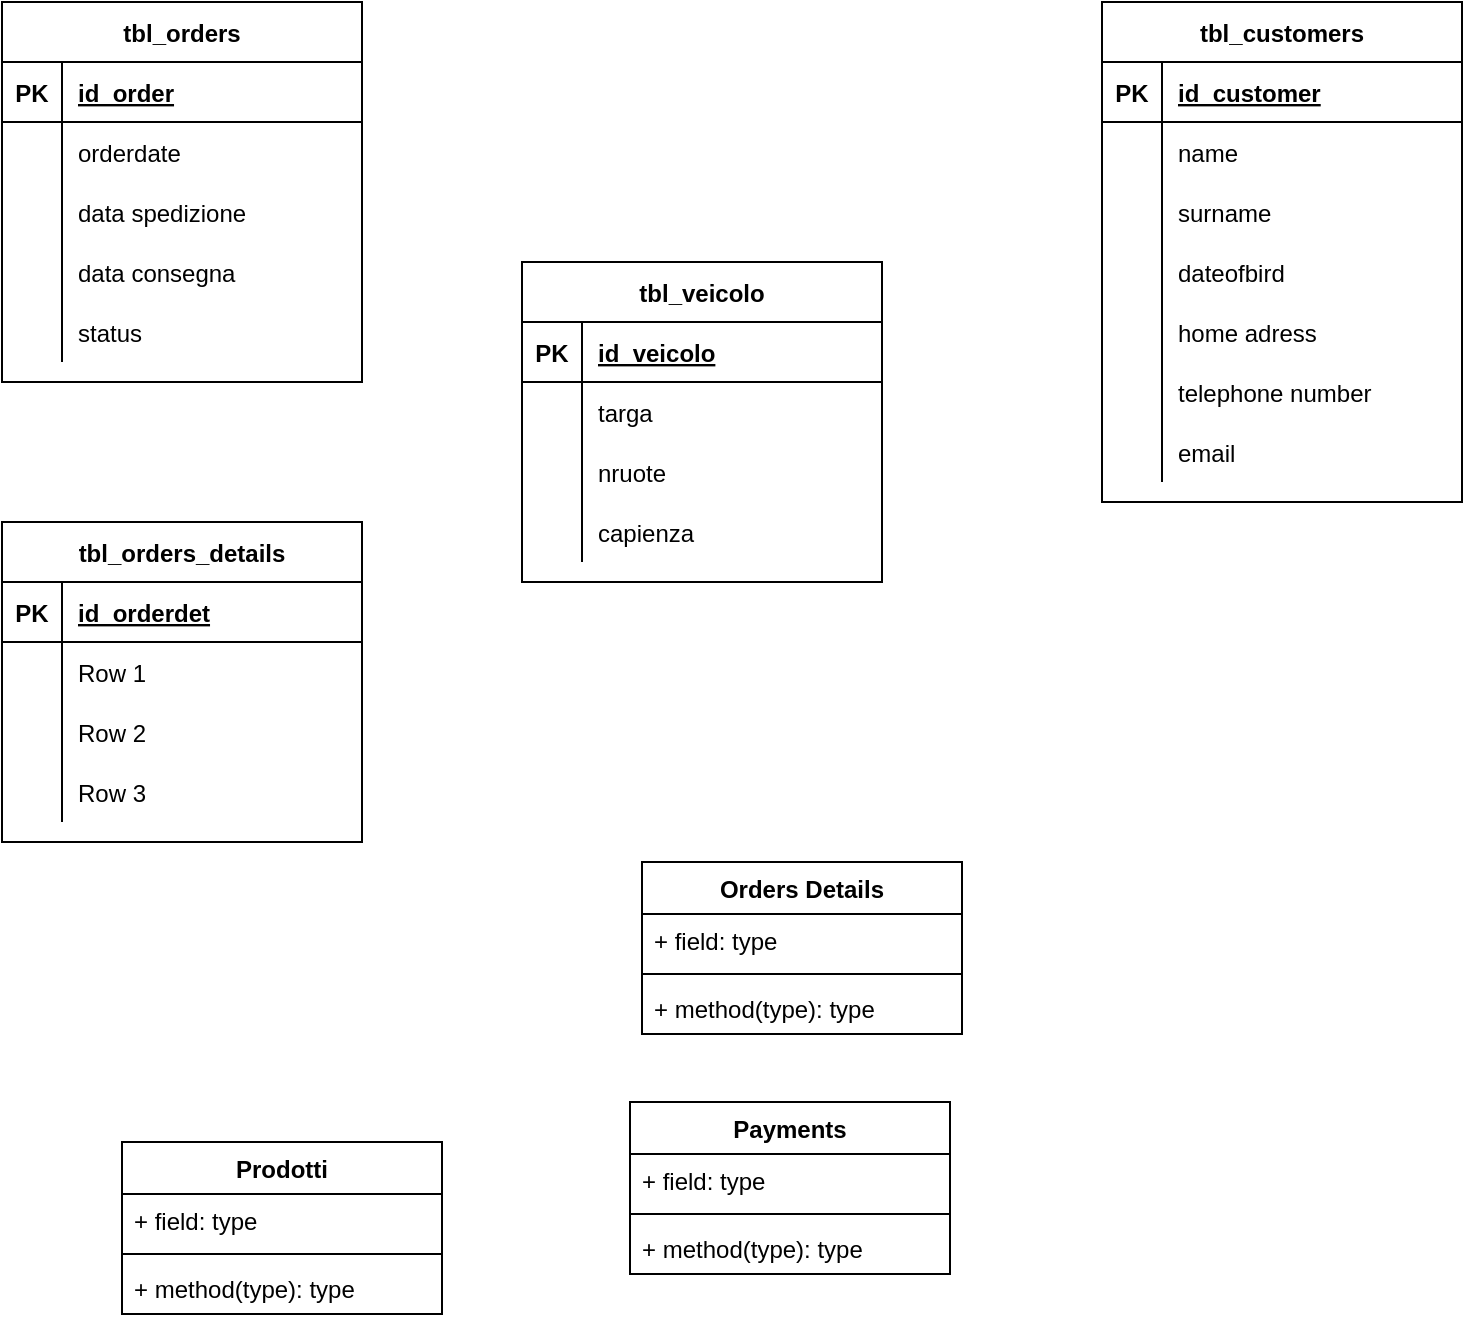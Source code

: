 <mxfile version="14.2.7" type="github">
  <diagram id="C5RBs43oDa-KdzZeNtuy" name="Page-1">
    <mxGraphModel dx="1108" dy="520" grid="1" gridSize="10" guides="1" tooltips="1" connect="1" arrows="1" fold="1" page="1" pageScale="1" pageWidth="827" pageHeight="1169" math="0" shadow="0">
      <root>
        <mxCell id="WIyWlLk6GJQsqaUBKTNV-0" />
        <mxCell id="WIyWlLk6GJQsqaUBKTNV-1" parent="WIyWlLk6GJQsqaUBKTNV-0" />
        <mxCell id="oxhVK4L8mouNjwBvJsMF-21" value="Orders Details" style="swimlane;fontStyle=1;align=center;verticalAlign=top;childLayout=stackLayout;horizontal=1;startSize=26;horizontalStack=0;resizeParent=1;resizeParentMax=0;resizeLast=0;collapsible=1;marginBottom=0;" vertex="1" parent="WIyWlLk6GJQsqaUBKTNV-1">
          <mxGeometry x="360" y="470" width="160" height="86" as="geometry" />
        </mxCell>
        <mxCell id="oxhVK4L8mouNjwBvJsMF-22" value="+ field: type" style="text;strokeColor=none;fillColor=none;align=left;verticalAlign=top;spacingLeft=4;spacingRight=4;overflow=hidden;rotatable=0;points=[[0,0.5],[1,0.5]];portConstraint=eastwest;" vertex="1" parent="oxhVK4L8mouNjwBvJsMF-21">
          <mxGeometry y="26" width="160" height="26" as="geometry" />
        </mxCell>
        <mxCell id="oxhVK4L8mouNjwBvJsMF-23" value="" style="line;strokeWidth=1;fillColor=none;align=left;verticalAlign=middle;spacingTop=-1;spacingLeft=3;spacingRight=3;rotatable=0;labelPosition=right;points=[];portConstraint=eastwest;" vertex="1" parent="oxhVK4L8mouNjwBvJsMF-21">
          <mxGeometry y="52" width="160" height="8" as="geometry" />
        </mxCell>
        <mxCell id="oxhVK4L8mouNjwBvJsMF-24" value="+ method(type): type" style="text;strokeColor=none;fillColor=none;align=left;verticalAlign=top;spacingLeft=4;spacingRight=4;overflow=hidden;rotatable=0;points=[[0,0.5],[1,0.5]];portConstraint=eastwest;" vertex="1" parent="oxhVK4L8mouNjwBvJsMF-21">
          <mxGeometry y="60" width="160" height="26" as="geometry" />
        </mxCell>
        <mxCell id="oxhVK4L8mouNjwBvJsMF-25" value="Payments" style="swimlane;fontStyle=1;align=center;verticalAlign=top;childLayout=stackLayout;horizontal=1;startSize=26;horizontalStack=0;resizeParent=1;resizeParentMax=0;resizeLast=0;collapsible=1;marginBottom=0;" vertex="1" parent="WIyWlLk6GJQsqaUBKTNV-1">
          <mxGeometry x="354" y="590" width="160" height="86" as="geometry" />
        </mxCell>
        <mxCell id="oxhVK4L8mouNjwBvJsMF-26" value="+ field: type" style="text;strokeColor=none;fillColor=none;align=left;verticalAlign=top;spacingLeft=4;spacingRight=4;overflow=hidden;rotatable=0;points=[[0,0.5],[1,0.5]];portConstraint=eastwest;" vertex="1" parent="oxhVK4L8mouNjwBvJsMF-25">
          <mxGeometry y="26" width="160" height="26" as="geometry" />
        </mxCell>
        <mxCell id="oxhVK4L8mouNjwBvJsMF-27" value="" style="line;strokeWidth=1;fillColor=none;align=left;verticalAlign=middle;spacingTop=-1;spacingLeft=3;spacingRight=3;rotatable=0;labelPosition=right;points=[];portConstraint=eastwest;" vertex="1" parent="oxhVK4L8mouNjwBvJsMF-25">
          <mxGeometry y="52" width="160" height="8" as="geometry" />
        </mxCell>
        <mxCell id="oxhVK4L8mouNjwBvJsMF-28" value="+ method(type): type" style="text;strokeColor=none;fillColor=none;align=left;verticalAlign=top;spacingLeft=4;spacingRight=4;overflow=hidden;rotatable=0;points=[[0,0.5],[1,0.5]];portConstraint=eastwest;" vertex="1" parent="oxhVK4L8mouNjwBvJsMF-25">
          <mxGeometry y="60" width="160" height="26" as="geometry" />
        </mxCell>
        <mxCell id="oxhVK4L8mouNjwBvJsMF-29" value="Prodotti" style="swimlane;fontStyle=1;align=center;verticalAlign=top;childLayout=stackLayout;horizontal=1;startSize=26;horizontalStack=0;resizeParent=1;resizeParentMax=0;resizeLast=0;collapsible=1;marginBottom=0;" vertex="1" parent="WIyWlLk6GJQsqaUBKTNV-1">
          <mxGeometry x="100" y="610" width="160" height="86" as="geometry" />
        </mxCell>
        <mxCell id="oxhVK4L8mouNjwBvJsMF-30" value="+ field: type" style="text;strokeColor=none;fillColor=none;align=left;verticalAlign=top;spacingLeft=4;spacingRight=4;overflow=hidden;rotatable=0;points=[[0,0.5],[1,0.5]];portConstraint=eastwest;" vertex="1" parent="oxhVK4L8mouNjwBvJsMF-29">
          <mxGeometry y="26" width="160" height="26" as="geometry" />
        </mxCell>
        <mxCell id="oxhVK4L8mouNjwBvJsMF-31" value="" style="line;strokeWidth=1;fillColor=none;align=left;verticalAlign=middle;spacingTop=-1;spacingLeft=3;spacingRight=3;rotatable=0;labelPosition=right;points=[];portConstraint=eastwest;" vertex="1" parent="oxhVK4L8mouNjwBvJsMF-29">
          <mxGeometry y="52" width="160" height="8" as="geometry" />
        </mxCell>
        <mxCell id="oxhVK4L8mouNjwBvJsMF-32" value="+ method(type): type" style="text;strokeColor=none;fillColor=none;align=left;verticalAlign=top;spacingLeft=4;spacingRight=4;overflow=hidden;rotatable=0;points=[[0,0.5],[1,0.5]];portConstraint=eastwest;" vertex="1" parent="oxhVK4L8mouNjwBvJsMF-29">
          <mxGeometry y="60" width="160" height="26" as="geometry" />
        </mxCell>
        <mxCell id="oxhVK4L8mouNjwBvJsMF-38" value="tbl_customers" style="shape=table;startSize=30;container=1;collapsible=1;childLayout=tableLayout;fixedRows=1;rowLines=0;fontStyle=1;align=center;resizeLast=1;" vertex="1" parent="WIyWlLk6GJQsqaUBKTNV-1">
          <mxGeometry x="590" y="40" width="180" height="250" as="geometry" />
        </mxCell>
        <mxCell id="oxhVK4L8mouNjwBvJsMF-39" value="" style="shape=partialRectangle;collapsible=0;dropTarget=0;pointerEvents=0;fillColor=none;top=0;left=0;bottom=1;right=0;points=[[0,0.5],[1,0.5]];portConstraint=eastwest;" vertex="1" parent="oxhVK4L8mouNjwBvJsMF-38">
          <mxGeometry y="30" width="180" height="30" as="geometry" />
        </mxCell>
        <mxCell id="oxhVK4L8mouNjwBvJsMF-40" value="PK" style="shape=partialRectangle;connectable=0;fillColor=none;top=0;left=0;bottom=0;right=0;fontStyle=1;overflow=hidden;" vertex="1" parent="oxhVK4L8mouNjwBvJsMF-39">
          <mxGeometry width="30" height="30" as="geometry" />
        </mxCell>
        <mxCell id="oxhVK4L8mouNjwBvJsMF-41" value="id_customer" style="shape=partialRectangle;connectable=0;fillColor=none;top=0;left=0;bottom=0;right=0;align=left;spacingLeft=6;fontStyle=5;overflow=hidden;" vertex="1" parent="oxhVK4L8mouNjwBvJsMF-39">
          <mxGeometry x="30" width="150" height="30" as="geometry" />
        </mxCell>
        <mxCell id="oxhVK4L8mouNjwBvJsMF-42" value="" style="shape=partialRectangle;collapsible=0;dropTarget=0;pointerEvents=0;fillColor=none;top=0;left=0;bottom=0;right=0;points=[[0,0.5],[1,0.5]];portConstraint=eastwest;" vertex="1" parent="oxhVK4L8mouNjwBvJsMF-38">
          <mxGeometry y="60" width="180" height="30" as="geometry" />
        </mxCell>
        <mxCell id="oxhVK4L8mouNjwBvJsMF-43" value="" style="shape=partialRectangle;connectable=0;fillColor=none;top=0;left=0;bottom=0;right=0;editable=1;overflow=hidden;" vertex="1" parent="oxhVK4L8mouNjwBvJsMF-42">
          <mxGeometry width="30" height="30" as="geometry" />
        </mxCell>
        <mxCell id="oxhVK4L8mouNjwBvJsMF-44" value="name" style="shape=partialRectangle;connectable=0;fillColor=none;top=0;left=0;bottom=0;right=0;align=left;spacingLeft=6;overflow=hidden;" vertex="1" parent="oxhVK4L8mouNjwBvJsMF-42">
          <mxGeometry x="30" width="150" height="30" as="geometry" />
        </mxCell>
        <mxCell id="oxhVK4L8mouNjwBvJsMF-45" value="" style="shape=partialRectangle;collapsible=0;dropTarget=0;pointerEvents=0;fillColor=none;top=0;left=0;bottom=0;right=0;points=[[0,0.5],[1,0.5]];portConstraint=eastwest;" vertex="1" parent="oxhVK4L8mouNjwBvJsMF-38">
          <mxGeometry y="90" width="180" height="30" as="geometry" />
        </mxCell>
        <mxCell id="oxhVK4L8mouNjwBvJsMF-46" value="" style="shape=partialRectangle;connectable=0;fillColor=none;top=0;left=0;bottom=0;right=0;editable=1;overflow=hidden;" vertex="1" parent="oxhVK4L8mouNjwBvJsMF-45">
          <mxGeometry width="30" height="30" as="geometry" />
        </mxCell>
        <mxCell id="oxhVK4L8mouNjwBvJsMF-47" value="surname" style="shape=partialRectangle;connectable=0;fillColor=none;top=0;left=0;bottom=0;right=0;align=left;spacingLeft=6;overflow=hidden;" vertex="1" parent="oxhVK4L8mouNjwBvJsMF-45">
          <mxGeometry x="30" width="150" height="30" as="geometry" />
        </mxCell>
        <mxCell id="oxhVK4L8mouNjwBvJsMF-48" value="" style="shape=partialRectangle;collapsible=0;dropTarget=0;pointerEvents=0;fillColor=none;top=0;left=0;bottom=0;right=0;points=[[0,0.5],[1,0.5]];portConstraint=eastwest;" vertex="1" parent="oxhVK4L8mouNjwBvJsMF-38">
          <mxGeometry y="120" width="180" height="30" as="geometry" />
        </mxCell>
        <mxCell id="oxhVK4L8mouNjwBvJsMF-49" value="" style="shape=partialRectangle;connectable=0;fillColor=none;top=0;left=0;bottom=0;right=0;editable=1;overflow=hidden;" vertex="1" parent="oxhVK4L8mouNjwBvJsMF-48">
          <mxGeometry width="30" height="30" as="geometry" />
        </mxCell>
        <mxCell id="oxhVK4L8mouNjwBvJsMF-50" value="dateofbird" style="shape=partialRectangle;connectable=0;fillColor=none;top=0;left=0;bottom=0;right=0;align=left;spacingLeft=6;overflow=hidden;" vertex="1" parent="oxhVK4L8mouNjwBvJsMF-48">
          <mxGeometry x="30" width="150" height="30" as="geometry" />
        </mxCell>
        <mxCell id="oxhVK4L8mouNjwBvJsMF-51" value="" style="shape=partialRectangle;collapsible=0;dropTarget=0;pointerEvents=0;fillColor=none;top=0;left=0;bottom=0;right=0;points=[[0,0.5],[1,0.5]];portConstraint=eastwest;" vertex="1" parent="oxhVK4L8mouNjwBvJsMF-38">
          <mxGeometry y="150" width="180" height="30" as="geometry" />
        </mxCell>
        <mxCell id="oxhVK4L8mouNjwBvJsMF-52" value="" style="shape=partialRectangle;connectable=0;fillColor=none;top=0;left=0;bottom=0;right=0;editable=1;overflow=hidden;" vertex="1" parent="oxhVK4L8mouNjwBvJsMF-51">
          <mxGeometry width="30" height="30" as="geometry" />
        </mxCell>
        <mxCell id="oxhVK4L8mouNjwBvJsMF-53" value="home adress" style="shape=partialRectangle;connectable=0;fillColor=none;top=0;left=0;bottom=0;right=0;align=left;spacingLeft=6;overflow=hidden;" vertex="1" parent="oxhVK4L8mouNjwBvJsMF-51">
          <mxGeometry x="30" width="150" height="30" as="geometry" />
        </mxCell>
        <mxCell id="oxhVK4L8mouNjwBvJsMF-54" value="" style="shape=partialRectangle;collapsible=0;dropTarget=0;pointerEvents=0;fillColor=none;top=0;left=0;bottom=0;right=0;points=[[0,0.5],[1,0.5]];portConstraint=eastwest;" vertex="1" parent="oxhVK4L8mouNjwBvJsMF-38">
          <mxGeometry y="180" width="180" height="30" as="geometry" />
        </mxCell>
        <mxCell id="oxhVK4L8mouNjwBvJsMF-55" value="" style="shape=partialRectangle;connectable=0;fillColor=none;top=0;left=0;bottom=0;right=0;editable=1;overflow=hidden;" vertex="1" parent="oxhVK4L8mouNjwBvJsMF-54">
          <mxGeometry width="30" height="30" as="geometry" />
        </mxCell>
        <mxCell id="oxhVK4L8mouNjwBvJsMF-56" value="telephone number" style="shape=partialRectangle;connectable=0;fillColor=none;top=0;left=0;bottom=0;right=0;align=left;spacingLeft=6;overflow=hidden;" vertex="1" parent="oxhVK4L8mouNjwBvJsMF-54">
          <mxGeometry x="30" width="150" height="30" as="geometry" />
        </mxCell>
        <mxCell id="oxhVK4L8mouNjwBvJsMF-57" value="" style="shape=partialRectangle;collapsible=0;dropTarget=0;pointerEvents=0;fillColor=none;top=0;left=0;bottom=0;right=0;points=[[0,0.5],[1,0.5]];portConstraint=eastwest;" vertex="1" parent="oxhVK4L8mouNjwBvJsMF-38">
          <mxGeometry y="210" width="180" height="30" as="geometry" />
        </mxCell>
        <mxCell id="oxhVK4L8mouNjwBvJsMF-58" value="" style="shape=partialRectangle;connectable=0;fillColor=none;top=0;left=0;bottom=0;right=0;editable=1;overflow=hidden;" vertex="1" parent="oxhVK4L8mouNjwBvJsMF-57">
          <mxGeometry width="30" height="30" as="geometry" />
        </mxCell>
        <mxCell id="oxhVK4L8mouNjwBvJsMF-59" value="email" style="shape=partialRectangle;connectable=0;fillColor=none;top=0;left=0;bottom=0;right=0;align=left;spacingLeft=6;overflow=hidden;" vertex="1" parent="oxhVK4L8mouNjwBvJsMF-57">
          <mxGeometry x="30" width="150" height="30" as="geometry" />
        </mxCell>
        <mxCell id="oxhVK4L8mouNjwBvJsMF-79" value="tbl_veicolo" style="shape=table;startSize=30;container=1;collapsible=1;childLayout=tableLayout;fixedRows=1;rowLines=0;fontStyle=1;align=center;resizeLast=1;" vertex="1" parent="WIyWlLk6GJQsqaUBKTNV-1">
          <mxGeometry x="300" y="170" width="180" height="160" as="geometry" />
        </mxCell>
        <mxCell id="oxhVK4L8mouNjwBvJsMF-80" value="" style="shape=partialRectangle;collapsible=0;dropTarget=0;pointerEvents=0;fillColor=none;top=0;left=0;bottom=1;right=0;points=[[0,0.5],[1,0.5]];portConstraint=eastwest;" vertex="1" parent="oxhVK4L8mouNjwBvJsMF-79">
          <mxGeometry y="30" width="180" height="30" as="geometry" />
        </mxCell>
        <mxCell id="oxhVK4L8mouNjwBvJsMF-81" value="PK" style="shape=partialRectangle;connectable=0;fillColor=none;top=0;left=0;bottom=0;right=0;fontStyle=1;overflow=hidden;" vertex="1" parent="oxhVK4L8mouNjwBvJsMF-80">
          <mxGeometry width="30" height="30" as="geometry" />
        </mxCell>
        <mxCell id="oxhVK4L8mouNjwBvJsMF-82" value="id_veicolo" style="shape=partialRectangle;connectable=0;fillColor=none;top=0;left=0;bottom=0;right=0;align=left;spacingLeft=6;fontStyle=5;overflow=hidden;" vertex="1" parent="oxhVK4L8mouNjwBvJsMF-80">
          <mxGeometry x="30" width="150" height="30" as="geometry" />
        </mxCell>
        <mxCell id="oxhVK4L8mouNjwBvJsMF-83" value="" style="shape=partialRectangle;collapsible=0;dropTarget=0;pointerEvents=0;fillColor=none;top=0;left=0;bottom=0;right=0;points=[[0,0.5],[1,0.5]];portConstraint=eastwest;" vertex="1" parent="oxhVK4L8mouNjwBvJsMF-79">
          <mxGeometry y="60" width="180" height="30" as="geometry" />
        </mxCell>
        <mxCell id="oxhVK4L8mouNjwBvJsMF-84" value="" style="shape=partialRectangle;connectable=0;fillColor=none;top=0;left=0;bottom=0;right=0;editable=1;overflow=hidden;" vertex="1" parent="oxhVK4L8mouNjwBvJsMF-83">
          <mxGeometry width="30" height="30" as="geometry" />
        </mxCell>
        <mxCell id="oxhVK4L8mouNjwBvJsMF-85" value="targa" style="shape=partialRectangle;connectable=0;fillColor=none;top=0;left=0;bottom=0;right=0;align=left;spacingLeft=6;overflow=hidden;" vertex="1" parent="oxhVK4L8mouNjwBvJsMF-83">
          <mxGeometry x="30" width="150" height="30" as="geometry" />
        </mxCell>
        <mxCell id="oxhVK4L8mouNjwBvJsMF-86" value="" style="shape=partialRectangle;collapsible=0;dropTarget=0;pointerEvents=0;fillColor=none;top=0;left=0;bottom=0;right=0;points=[[0,0.5],[1,0.5]];portConstraint=eastwest;" vertex="1" parent="oxhVK4L8mouNjwBvJsMF-79">
          <mxGeometry y="90" width="180" height="30" as="geometry" />
        </mxCell>
        <mxCell id="oxhVK4L8mouNjwBvJsMF-87" value="" style="shape=partialRectangle;connectable=0;fillColor=none;top=0;left=0;bottom=0;right=0;editable=1;overflow=hidden;" vertex="1" parent="oxhVK4L8mouNjwBvJsMF-86">
          <mxGeometry width="30" height="30" as="geometry" />
        </mxCell>
        <mxCell id="oxhVK4L8mouNjwBvJsMF-88" value="nruote" style="shape=partialRectangle;connectable=0;fillColor=none;top=0;left=0;bottom=0;right=0;align=left;spacingLeft=6;overflow=hidden;" vertex="1" parent="oxhVK4L8mouNjwBvJsMF-86">
          <mxGeometry x="30" width="150" height="30" as="geometry" />
        </mxCell>
        <mxCell id="oxhVK4L8mouNjwBvJsMF-89" value="" style="shape=partialRectangle;collapsible=0;dropTarget=0;pointerEvents=0;fillColor=none;top=0;left=0;bottom=0;right=0;points=[[0,0.5],[1,0.5]];portConstraint=eastwest;" vertex="1" parent="oxhVK4L8mouNjwBvJsMF-79">
          <mxGeometry y="120" width="180" height="30" as="geometry" />
        </mxCell>
        <mxCell id="oxhVK4L8mouNjwBvJsMF-90" value="" style="shape=partialRectangle;connectable=0;fillColor=none;top=0;left=0;bottom=0;right=0;editable=1;overflow=hidden;" vertex="1" parent="oxhVK4L8mouNjwBvJsMF-89">
          <mxGeometry width="30" height="30" as="geometry" />
        </mxCell>
        <mxCell id="oxhVK4L8mouNjwBvJsMF-91" value="capienza" style="shape=partialRectangle;connectable=0;fillColor=none;top=0;left=0;bottom=0;right=0;align=left;spacingLeft=6;overflow=hidden;" vertex="1" parent="oxhVK4L8mouNjwBvJsMF-89">
          <mxGeometry x="30" width="150" height="30" as="geometry" />
        </mxCell>
        <mxCell id="oxhVK4L8mouNjwBvJsMF-105" value="tbl_orders" style="shape=table;startSize=30;container=1;collapsible=1;childLayout=tableLayout;fixedRows=1;rowLines=0;fontStyle=1;align=center;resizeLast=1;" vertex="1" parent="WIyWlLk6GJQsqaUBKTNV-1">
          <mxGeometry x="40" y="40" width="180" height="190" as="geometry" />
        </mxCell>
        <mxCell id="oxhVK4L8mouNjwBvJsMF-106" value="" style="shape=partialRectangle;collapsible=0;dropTarget=0;pointerEvents=0;fillColor=none;top=0;left=0;bottom=1;right=0;points=[[0,0.5],[1,0.5]];portConstraint=eastwest;" vertex="1" parent="oxhVK4L8mouNjwBvJsMF-105">
          <mxGeometry y="30" width="180" height="30" as="geometry" />
        </mxCell>
        <mxCell id="oxhVK4L8mouNjwBvJsMF-107" value="PK" style="shape=partialRectangle;connectable=0;fillColor=none;top=0;left=0;bottom=0;right=0;fontStyle=1;overflow=hidden;" vertex="1" parent="oxhVK4L8mouNjwBvJsMF-106">
          <mxGeometry width="30" height="30" as="geometry" />
        </mxCell>
        <mxCell id="oxhVK4L8mouNjwBvJsMF-108" value="id_order" style="shape=partialRectangle;connectable=0;fillColor=none;top=0;left=0;bottom=0;right=0;align=left;spacingLeft=6;fontStyle=5;overflow=hidden;" vertex="1" parent="oxhVK4L8mouNjwBvJsMF-106">
          <mxGeometry x="30" width="150" height="30" as="geometry" />
        </mxCell>
        <mxCell id="oxhVK4L8mouNjwBvJsMF-109" value="" style="shape=partialRectangle;collapsible=0;dropTarget=0;pointerEvents=0;fillColor=none;top=0;left=0;bottom=0;right=0;points=[[0,0.5],[1,0.5]];portConstraint=eastwest;" vertex="1" parent="oxhVK4L8mouNjwBvJsMF-105">
          <mxGeometry y="60" width="180" height="30" as="geometry" />
        </mxCell>
        <mxCell id="oxhVK4L8mouNjwBvJsMF-110" value="" style="shape=partialRectangle;connectable=0;fillColor=none;top=0;left=0;bottom=0;right=0;editable=1;overflow=hidden;" vertex="1" parent="oxhVK4L8mouNjwBvJsMF-109">
          <mxGeometry width="30" height="30" as="geometry" />
        </mxCell>
        <mxCell id="oxhVK4L8mouNjwBvJsMF-111" value="orderdate" style="shape=partialRectangle;connectable=0;fillColor=none;top=0;left=0;bottom=0;right=0;align=left;spacingLeft=6;overflow=hidden;" vertex="1" parent="oxhVK4L8mouNjwBvJsMF-109">
          <mxGeometry x="30" width="150" height="30" as="geometry" />
        </mxCell>
        <mxCell id="oxhVK4L8mouNjwBvJsMF-112" value="" style="shape=partialRectangle;collapsible=0;dropTarget=0;pointerEvents=0;fillColor=none;top=0;left=0;bottom=0;right=0;points=[[0,0.5],[1,0.5]];portConstraint=eastwest;" vertex="1" parent="oxhVK4L8mouNjwBvJsMF-105">
          <mxGeometry y="90" width="180" height="30" as="geometry" />
        </mxCell>
        <mxCell id="oxhVK4L8mouNjwBvJsMF-113" value="" style="shape=partialRectangle;connectable=0;fillColor=none;top=0;left=0;bottom=0;right=0;editable=1;overflow=hidden;" vertex="1" parent="oxhVK4L8mouNjwBvJsMF-112">
          <mxGeometry width="30" height="30" as="geometry" />
        </mxCell>
        <mxCell id="oxhVK4L8mouNjwBvJsMF-114" value="data spedizione" style="shape=partialRectangle;connectable=0;fillColor=none;top=0;left=0;bottom=0;right=0;align=left;spacingLeft=6;overflow=hidden;" vertex="1" parent="oxhVK4L8mouNjwBvJsMF-112">
          <mxGeometry x="30" width="150" height="30" as="geometry" />
        </mxCell>
        <mxCell id="oxhVK4L8mouNjwBvJsMF-118" value="" style="shape=partialRectangle;collapsible=0;dropTarget=0;pointerEvents=0;fillColor=none;top=0;left=0;bottom=0;right=0;points=[[0,0.5],[1,0.5]];portConstraint=eastwest;" vertex="1" parent="oxhVK4L8mouNjwBvJsMF-105">
          <mxGeometry y="120" width="180" height="30" as="geometry" />
        </mxCell>
        <mxCell id="oxhVK4L8mouNjwBvJsMF-119" value="" style="shape=partialRectangle;connectable=0;fillColor=none;top=0;left=0;bottom=0;right=0;editable=1;overflow=hidden;" vertex="1" parent="oxhVK4L8mouNjwBvJsMF-118">
          <mxGeometry width="30" height="30" as="geometry" />
        </mxCell>
        <mxCell id="oxhVK4L8mouNjwBvJsMF-120" value="data consegna" style="shape=partialRectangle;connectable=0;fillColor=none;top=0;left=0;bottom=0;right=0;align=left;spacingLeft=6;overflow=hidden;" vertex="1" parent="oxhVK4L8mouNjwBvJsMF-118">
          <mxGeometry x="30" width="150" height="30" as="geometry" />
        </mxCell>
        <mxCell id="oxhVK4L8mouNjwBvJsMF-115" value="" style="shape=partialRectangle;collapsible=0;dropTarget=0;pointerEvents=0;fillColor=none;top=0;left=0;bottom=0;right=0;points=[[0,0.5],[1,0.5]];portConstraint=eastwest;" vertex="1" parent="oxhVK4L8mouNjwBvJsMF-105">
          <mxGeometry y="150" width="180" height="30" as="geometry" />
        </mxCell>
        <mxCell id="oxhVK4L8mouNjwBvJsMF-116" value="" style="shape=partialRectangle;connectable=0;fillColor=none;top=0;left=0;bottom=0;right=0;editable=1;overflow=hidden;" vertex="1" parent="oxhVK4L8mouNjwBvJsMF-115">
          <mxGeometry width="30" height="30" as="geometry" />
        </mxCell>
        <mxCell id="oxhVK4L8mouNjwBvJsMF-117" value="status" style="shape=partialRectangle;connectable=0;fillColor=none;top=0;left=0;bottom=0;right=0;align=left;spacingLeft=6;overflow=hidden;" vertex="1" parent="oxhVK4L8mouNjwBvJsMF-115">
          <mxGeometry x="30" width="150" height="30" as="geometry" />
        </mxCell>
        <mxCell id="oxhVK4L8mouNjwBvJsMF-121" value="tbl_orders_details" style="shape=table;startSize=30;container=1;collapsible=1;childLayout=tableLayout;fixedRows=1;rowLines=0;fontStyle=1;align=center;resizeLast=1;" vertex="1" parent="WIyWlLk6GJQsqaUBKTNV-1">
          <mxGeometry x="40" y="300" width="180" height="160" as="geometry" />
        </mxCell>
        <mxCell id="oxhVK4L8mouNjwBvJsMF-122" value="" style="shape=partialRectangle;collapsible=0;dropTarget=0;pointerEvents=0;fillColor=none;top=0;left=0;bottom=1;right=0;points=[[0,0.5],[1,0.5]];portConstraint=eastwest;" vertex="1" parent="oxhVK4L8mouNjwBvJsMF-121">
          <mxGeometry y="30" width="180" height="30" as="geometry" />
        </mxCell>
        <mxCell id="oxhVK4L8mouNjwBvJsMF-123" value="PK" style="shape=partialRectangle;connectable=0;fillColor=none;top=0;left=0;bottom=0;right=0;fontStyle=1;overflow=hidden;" vertex="1" parent="oxhVK4L8mouNjwBvJsMF-122">
          <mxGeometry width="30" height="30" as="geometry" />
        </mxCell>
        <mxCell id="oxhVK4L8mouNjwBvJsMF-124" value="id_orderdet" style="shape=partialRectangle;connectable=0;fillColor=none;top=0;left=0;bottom=0;right=0;align=left;spacingLeft=6;fontStyle=5;overflow=hidden;" vertex="1" parent="oxhVK4L8mouNjwBvJsMF-122">
          <mxGeometry x="30" width="150" height="30" as="geometry" />
        </mxCell>
        <mxCell id="oxhVK4L8mouNjwBvJsMF-125" value="" style="shape=partialRectangle;collapsible=0;dropTarget=0;pointerEvents=0;fillColor=none;top=0;left=0;bottom=0;right=0;points=[[0,0.5],[1,0.5]];portConstraint=eastwest;" vertex="1" parent="oxhVK4L8mouNjwBvJsMF-121">
          <mxGeometry y="60" width="180" height="30" as="geometry" />
        </mxCell>
        <mxCell id="oxhVK4L8mouNjwBvJsMF-126" value="" style="shape=partialRectangle;connectable=0;fillColor=none;top=0;left=0;bottom=0;right=0;editable=1;overflow=hidden;" vertex="1" parent="oxhVK4L8mouNjwBvJsMF-125">
          <mxGeometry width="30" height="30" as="geometry" />
        </mxCell>
        <mxCell id="oxhVK4L8mouNjwBvJsMF-127" value="Row 1" style="shape=partialRectangle;connectable=0;fillColor=none;top=0;left=0;bottom=0;right=0;align=left;spacingLeft=6;overflow=hidden;" vertex="1" parent="oxhVK4L8mouNjwBvJsMF-125">
          <mxGeometry x="30" width="150" height="30" as="geometry" />
        </mxCell>
        <mxCell id="oxhVK4L8mouNjwBvJsMF-128" value="" style="shape=partialRectangle;collapsible=0;dropTarget=0;pointerEvents=0;fillColor=none;top=0;left=0;bottom=0;right=0;points=[[0,0.5],[1,0.5]];portConstraint=eastwest;" vertex="1" parent="oxhVK4L8mouNjwBvJsMF-121">
          <mxGeometry y="90" width="180" height="30" as="geometry" />
        </mxCell>
        <mxCell id="oxhVK4L8mouNjwBvJsMF-129" value="" style="shape=partialRectangle;connectable=0;fillColor=none;top=0;left=0;bottom=0;right=0;editable=1;overflow=hidden;" vertex="1" parent="oxhVK4L8mouNjwBvJsMF-128">
          <mxGeometry width="30" height="30" as="geometry" />
        </mxCell>
        <mxCell id="oxhVK4L8mouNjwBvJsMF-130" value="Row 2" style="shape=partialRectangle;connectable=0;fillColor=none;top=0;left=0;bottom=0;right=0;align=left;spacingLeft=6;overflow=hidden;" vertex="1" parent="oxhVK4L8mouNjwBvJsMF-128">
          <mxGeometry x="30" width="150" height="30" as="geometry" />
        </mxCell>
        <mxCell id="oxhVK4L8mouNjwBvJsMF-131" value="" style="shape=partialRectangle;collapsible=0;dropTarget=0;pointerEvents=0;fillColor=none;top=0;left=0;bottom=0;right=0;points=[[0,0.5],[1,0.5]];portConstraint=eastwest;" vertex="1" parent="oxhVK4L8mouNjwBvJsMF-121">
          <mxGeometry y="120" width="180" height="30" as="geometry" />
        </mxCell>
        <mxCell id="oxhVK4L8mouNjwBvJsMF-132" value="" style="shape=partialRectangle;connectable=0;fillColor=none;top=0;left=0;bottom=0;right=0;editable=1;overflow=hidden;" vertex="1" parent="oxhVK4L8mouNjwBvJsMF-131">
          <mxGeometry width="30" height="30" as="geometry" />
        </mxCell>
        <mxCell id="oxhVK4L8mouNjwBvJsMF-133" value="Row 3" style="shape=partialRectangle;connectable=0;fillColor=none;top=0;left=0;bottom=0;right=0;align=left;spacingLeft=6;overflow=hidden;" vertex="1" parent="oxhVK4L8mouNjwBvJsMF-131">
          <mxGeometry x="30" width="150" height="30" as="geometry" />
        </mxCell>
      </root>
    </mxGraphModel>
  </diagram>
</mxfile>
